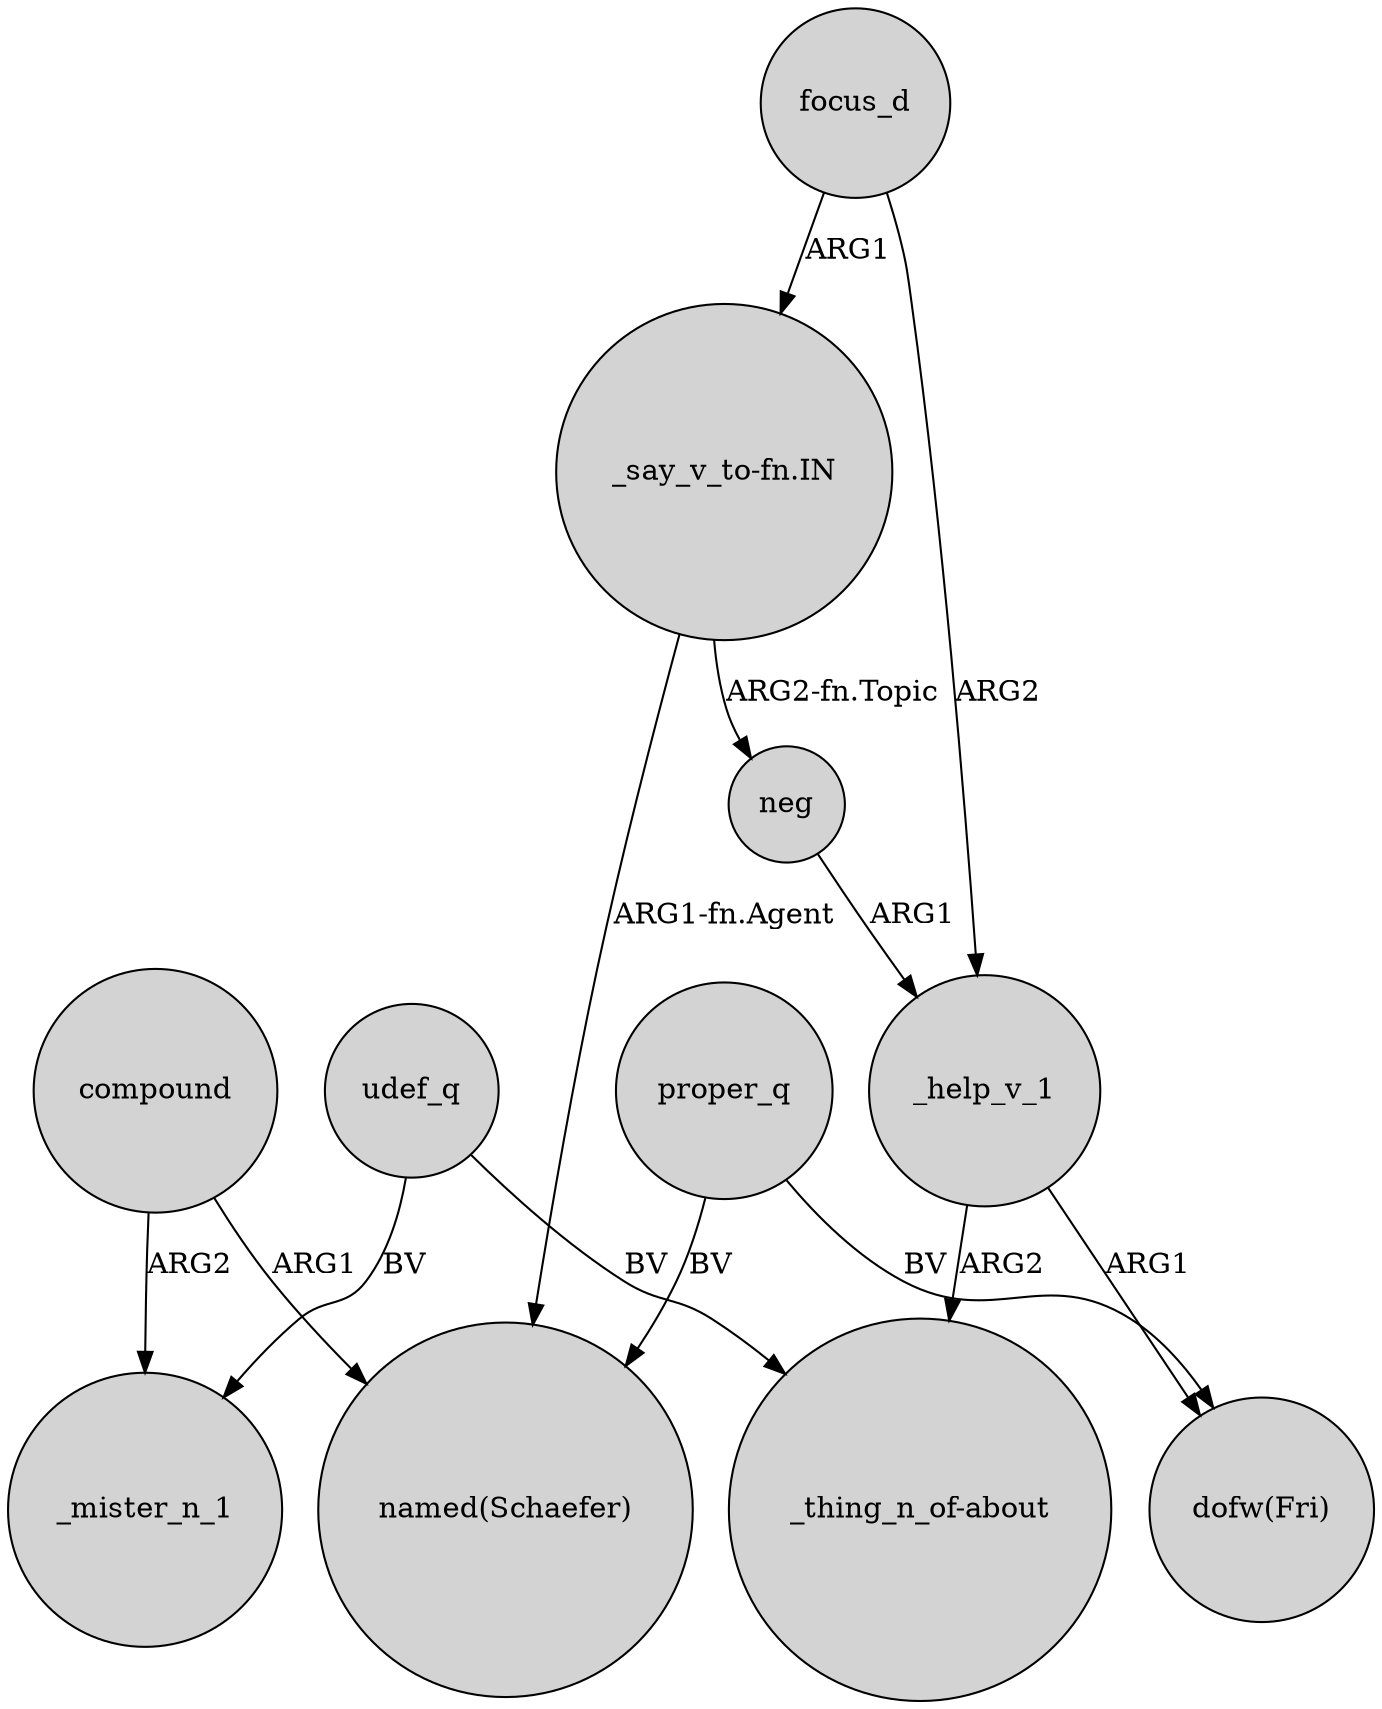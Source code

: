 digraph {
	node [shape=circle style=filled]
	udef_q -> _mister_n_1 [label=BV]
	focus_d -> _help_v_1 [label=ARG2]
	udef_q -> "_thing_n_of-about" [label=BV]
	"_say_v_to-fn.IN" -> neg [label="ARG2-fn.Topic"]
	proper_q -> "dofw(Fri)" [label=BV]
	compound -> "named(Schaefer)" [label=ARG1]
	proper_q -> "named(Schaefer)" [label=BV]
	_help_v_1 -> "_thing_n_of-about" [label=ARG2]
	neg -> _help_v_1 [label=ARG1]
	"_say_v_to-fn.IN" -> "named(Schaefer)" [label="ARG1-fn.Agent"]
	compound -> _mister_n_1 [label=ARG2]
	focus_d -> "_say_v_to-fn.IN" [label=ARG1]
	_help_v_1 -> "dofw(Fri)" [label=ARG1]
}
